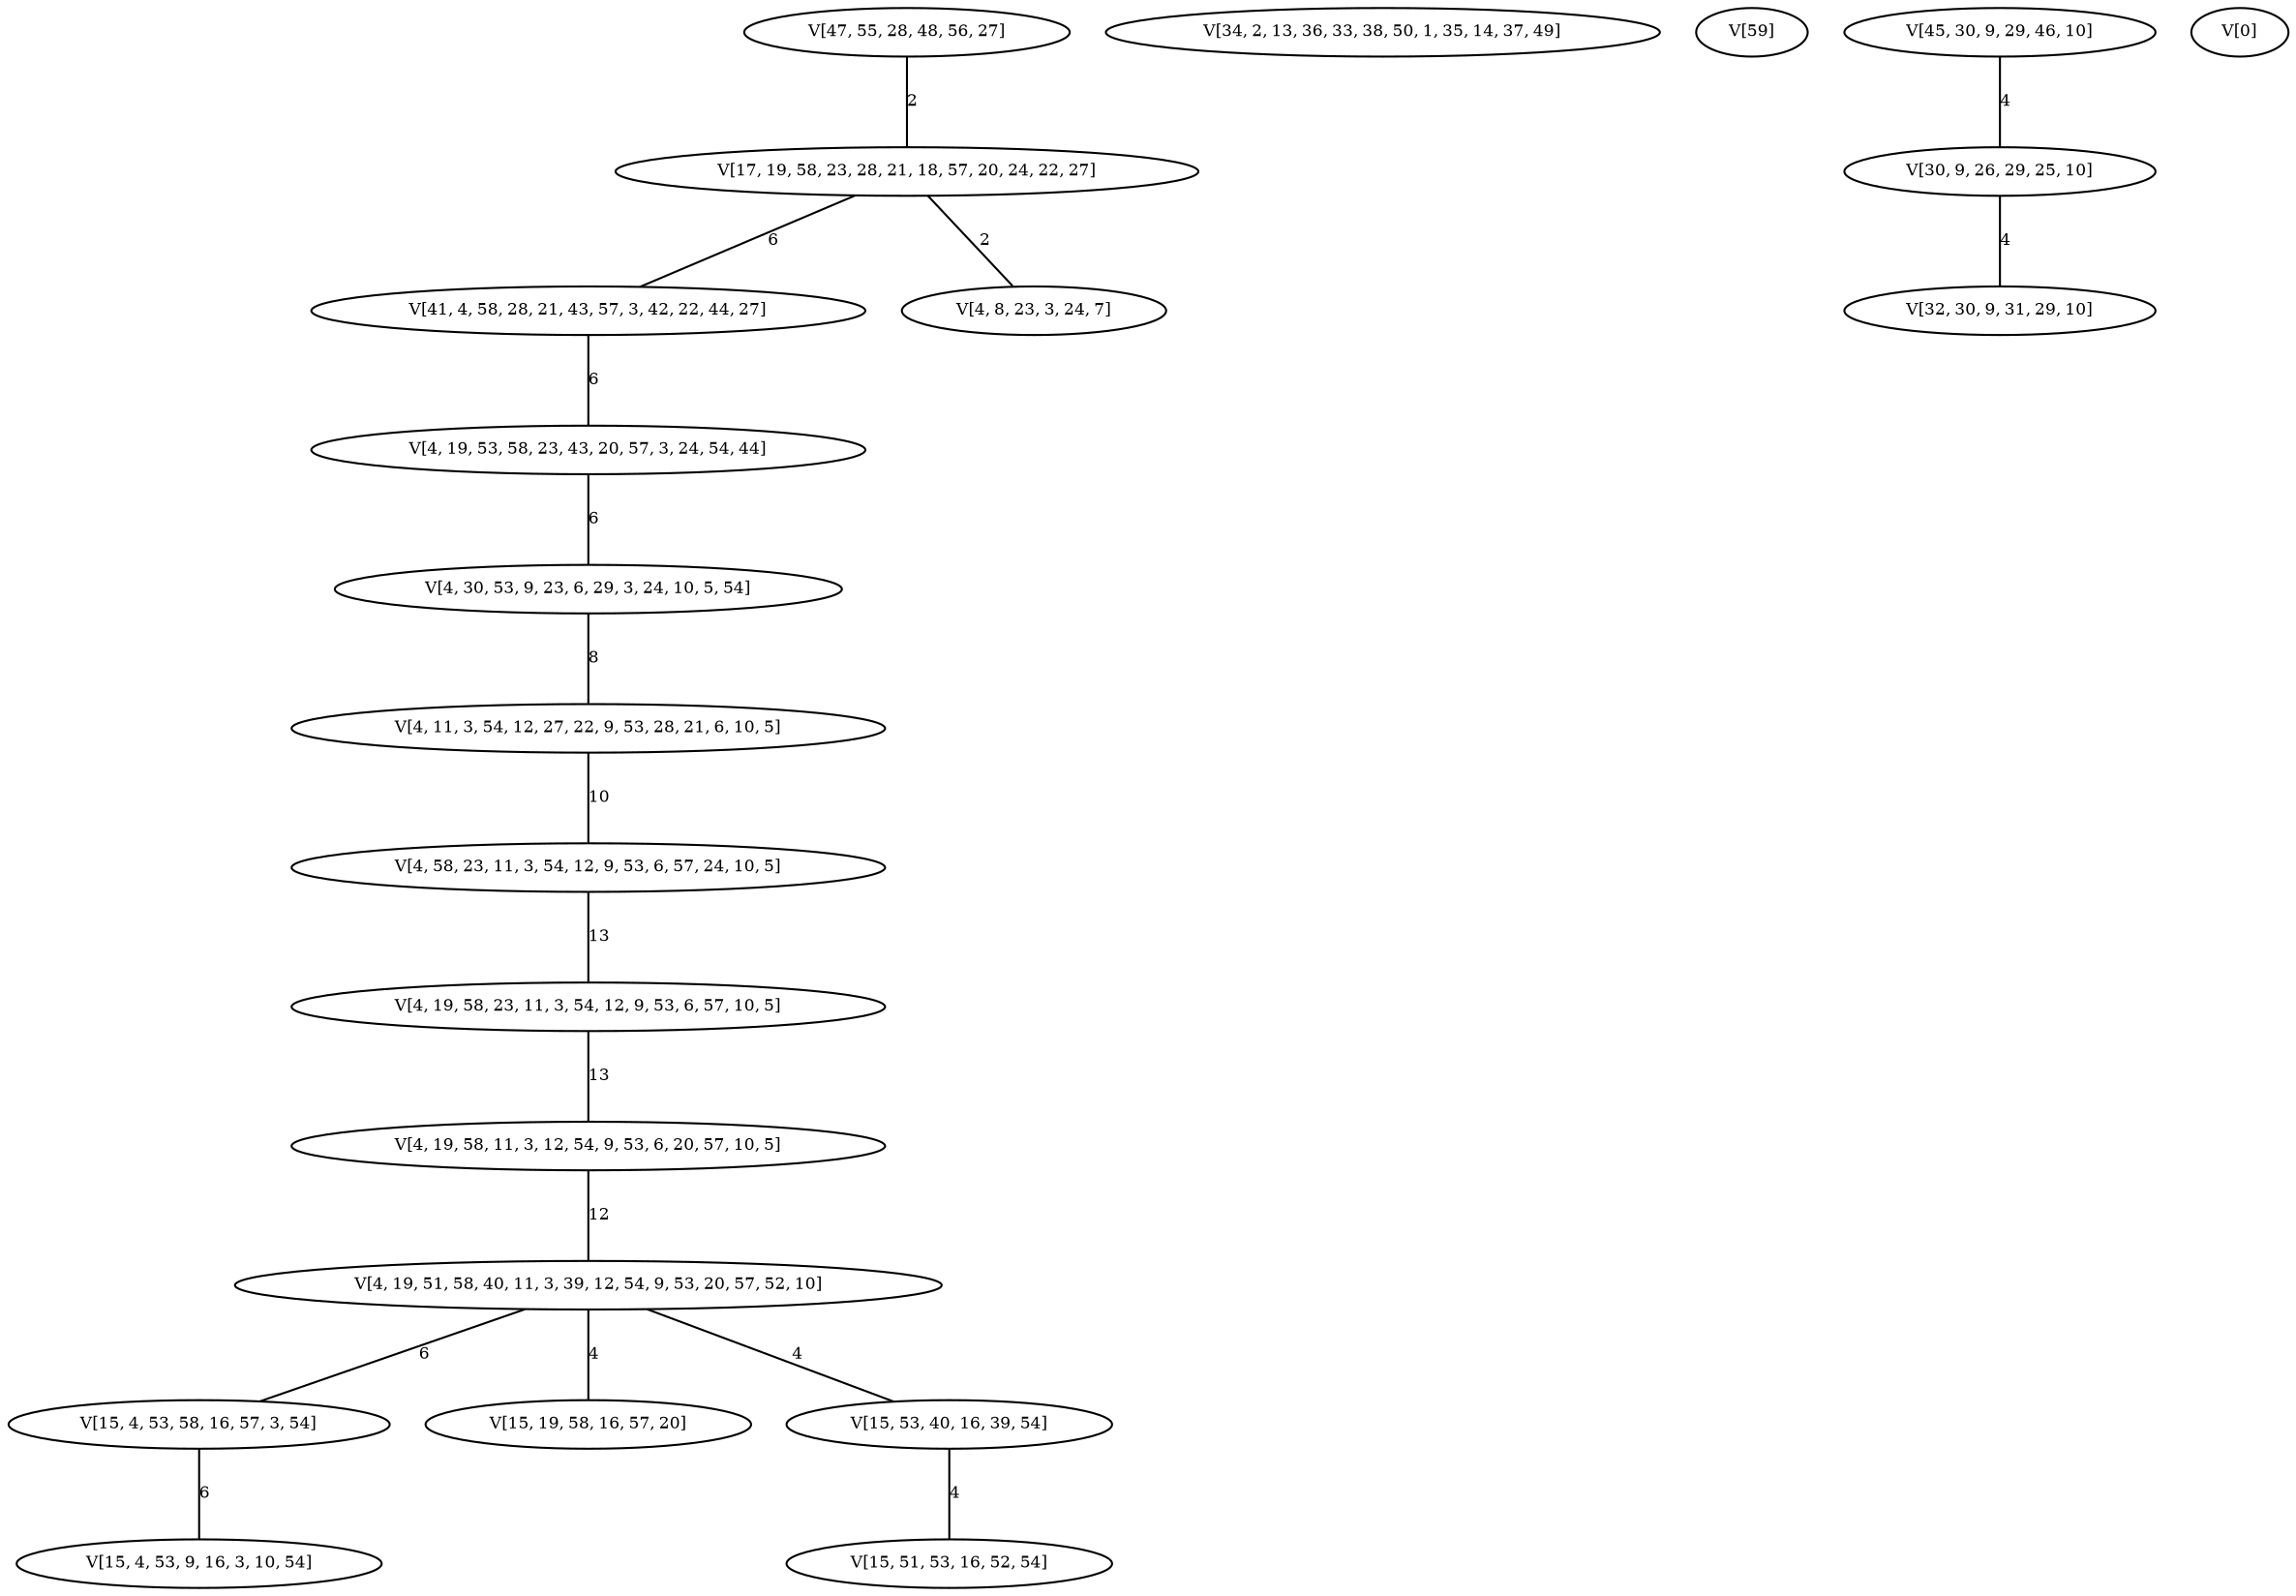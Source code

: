 graph G {size="50.0,50.0";
"V[41, 4, 58, 28, 21, 43, 57, 3, 42, 22, 44, 27]" [height=0.3, width=0.3, fontsize=8.0];
"V[4, 30, 53, 9, 23, 6, 29, 3, 24, 10, 5, 54]" [height=0.3, width=0.3, fontsize=8.0];
"V[34, 2, 13, 36, 33, 38, 50, 1, 35, 14, 37, 49]" [height=0.3, width=0.3, fontsize=8.0];
"V[15, 51, 53, 16, 52, 54]" [height=0.3, width=0.3, fontsize=8.0];
"V[59]" [height=0.3, width=0.3, fontsize=8.0];
"V[4, 19, 53, 58, 23, 43, 20, 57, 3, 24, 54, 44]" [height=0.3, width=0.3, fontsize=8.0];
"V[30, 9, 26, 29, 25, 10]" [height=0.3, width=0.3, fontsize=8.0];
"V[45, 30, 9, 29, 46, 10]" [height=0.3, width=0.3, fontsize=8.0];
"V[32, 30, 9, 31, 29, 10]" [height=0.3, width=0.3, fontsize=8.0];
"V[4, 19, 58, 23, 11, 3, 54, 12, 9, 53, 6, 57, 10, 5]" [height=0.3, width=0.3, fontsize=8.0];
"V[4, 58, 23, 11, 3, 54, 12, 9, 53, 6, 57, 24, 10, 5]" [height=0.3, width=0.3, fontsize=8.0];
"V[15, 4, 53, 58, 16, 57, 3, 54]" [height=0.3, width=0.3, fontsize=8.0];
"V[17, 19, 58, 23, 28, 21, 18, 57, 20, 24, 22, 27]" [height=0.3, width=0.3, fontsize=8.0];
"V[4, 11, 3, 54, 12, 27, 22, 9, 53, 28, 21, 6, 10, 5]" [height=0.3, width=0.3, fontsize=8.0];
"V[15, 4, 53, 9, 16, 3, 10, 54]" [height=0.3, width=0.3, fontsize=8.0];
"V[4, 19, 51, 58, 40, 11, 3, 39, 12, 54, 9, 53, 20, 57, 52, 10]" [height=0.3, width=0.3, fontsize=8.0];
"V[4, 19, 58, 11, 3, 12, 54, 9, 53, 6, 20, 57, 10, 5]" [height=0.3, width=0.3, fontsize=8.0];
"V[47, 55, 28, 48, 56, 27]" [height=0.3, width=0.3, fontsize=8.0];
"V[15, 19, 58, 16, 57, 20]" [height=0.3, width=0.3, fontsize=8.0];
"V[15, 53, 40, 16, 39, 54]" [height=0.3, width=0.3, fontsize=8.0];
"V[0]" [height=0.3, width=0.3, fontsize=8.0];
"V[4, 8, 23, 3, 24, 7]" [height=0.3, width=0.3, fontsize=8.0];
"V[41, 4, 58, 28, 21, 43, 57, 3, 42, 22, 44, 27]"  -- "V[4, 19, 53, 58, 23, 43, 20, 57, 3, 24, 54, 44]" [label="6", len=2.0, fontsize=8.0];
"V[17, 19, 58, 23, 28, 21, 18, 57, 20, 24, 22, 27]"  -- "V[41, 4, 58, 28, 21, 43, 57, 3, 42, 22, 44, 27]" [label="6", len=2.0, fontsize=8.0];
"V[4, 30, 53, 9, 23, 6, 29, 3, 24, 10, 5, 54]"  -- "V[4, 11, 3, 54, 12, 27, 22, 9, 53, 28, 21, 6, 10, 5]" [label="8", len=2.0, fontsize=8.0];
"V[4, 19, 53, 58, 23, 43, 20, 57, 3, 24, 54, 44]"  -- "V[4, 30, 53, 9, 23, 6, 29, 3, 24, 10, 5, 54]" [label="6", len=2.0, fontsize=8.0];
"V[15, 53, 40, 16, 39, 54]"  -- "V[15, 51, 53, 16, 52, 54]" [label="4", len=2.0, fontsize=8.0];
"V[45, 30, 9, 29, 46, 10]"  -- "V[30, 9, 26, 29, 25, 10]" [label="4", len=2.0, fontsize=8.0];
"V[30, 9, 26, 29, 25, 10]"  -- "V[32, 30, 9, 31, 29, 10]" [label="4", len=2.0, fontsize=8.0];
"V[4, 58, 23, 11, 3, 54, 12, 9, 53, 6, 57, 24, 10, 5]"  -- "V[4, 19, 58, 23, 11, 3, 54, 12, 9, 53, 6, 57, 10, 5]" [label="13", len=2.0, fontsize=8.0];
"V[4, 19, 58, 23, 11, 3, 54, 12, 9, 53, 6, 57, 10, 5]"  -- "V[4, 19, 58, 11, 3, 12, 54, 9, 53, 6, 20, 57, 10, 5]" [label="13", len=2.0, fontsize=8.0];
"V[4, 11, 3, 54, 12, 27, 22, 9, 53, 28, 21, 6, 10, 5]"  -- "V[4, 58, 23, 11, 3, 54, 12, 9, 53, 6, 57, 24, 10, 5]" [label="10", len=2.0, fontsize=8.0];
"V[4, 19, 51, 58, 40, 11, 3, 39, 12, 54, 9, 53, 20, 57, 52, 10]"  -- "V[15, 4, 53, 58, 16, 57, 3, 54]" [label="6", len=2.0, fontsize=8.0];
"V[15, 4, 53, 58, 16, 57, 3, 54]"  -- "V[15, 4, 53, 9, 16, 3, 10, 54]" [label="6", len=2.0, fontsize=8.0];
"V[17, 19, 58, 23, 28, 21, 18, 57, 20, 24, 22, 27]"  -- "V[4, 8, 23, 3, 24, 7]" [label="2", len=2.0, fontsize=8.0];
"V[47, 55, 28, 48, 56, 27]"  -- "V[17, 19, 58, 23, 28, 21, 18, 57, 20, 24, 22, 27]" [label="2", len=2.0, fontsize=8.0];
"V[4, 19, 58, 11, 3, 12, 54, 9, 53, 6, 20, 57, 10, 5]"  -- "V[4, 19, 51, 58, 40, 11, 3, 39, 12, 54, 9, 53, 20, 57, 52, 10]" [label="12", len=2.0, fontsize=8.0];
"V[4, 19, 51, 58, 40, 11, 3, 39, 12, 54, 9, 53, 20, 57, 52, 10]"  -- "V[15, 53, 40, 16, 39, 54]" [label="4", len=2.0, fontsize=8.0];
"V[4, 19, 51, 58, 40, 11, 3, 39, 12, 54, 9, 53, 20, 57, 52, 10]"  -- "V[15, 19, 58, 16, 57, 20]" [label="4", len=2.0, fontsize=8.0];
}